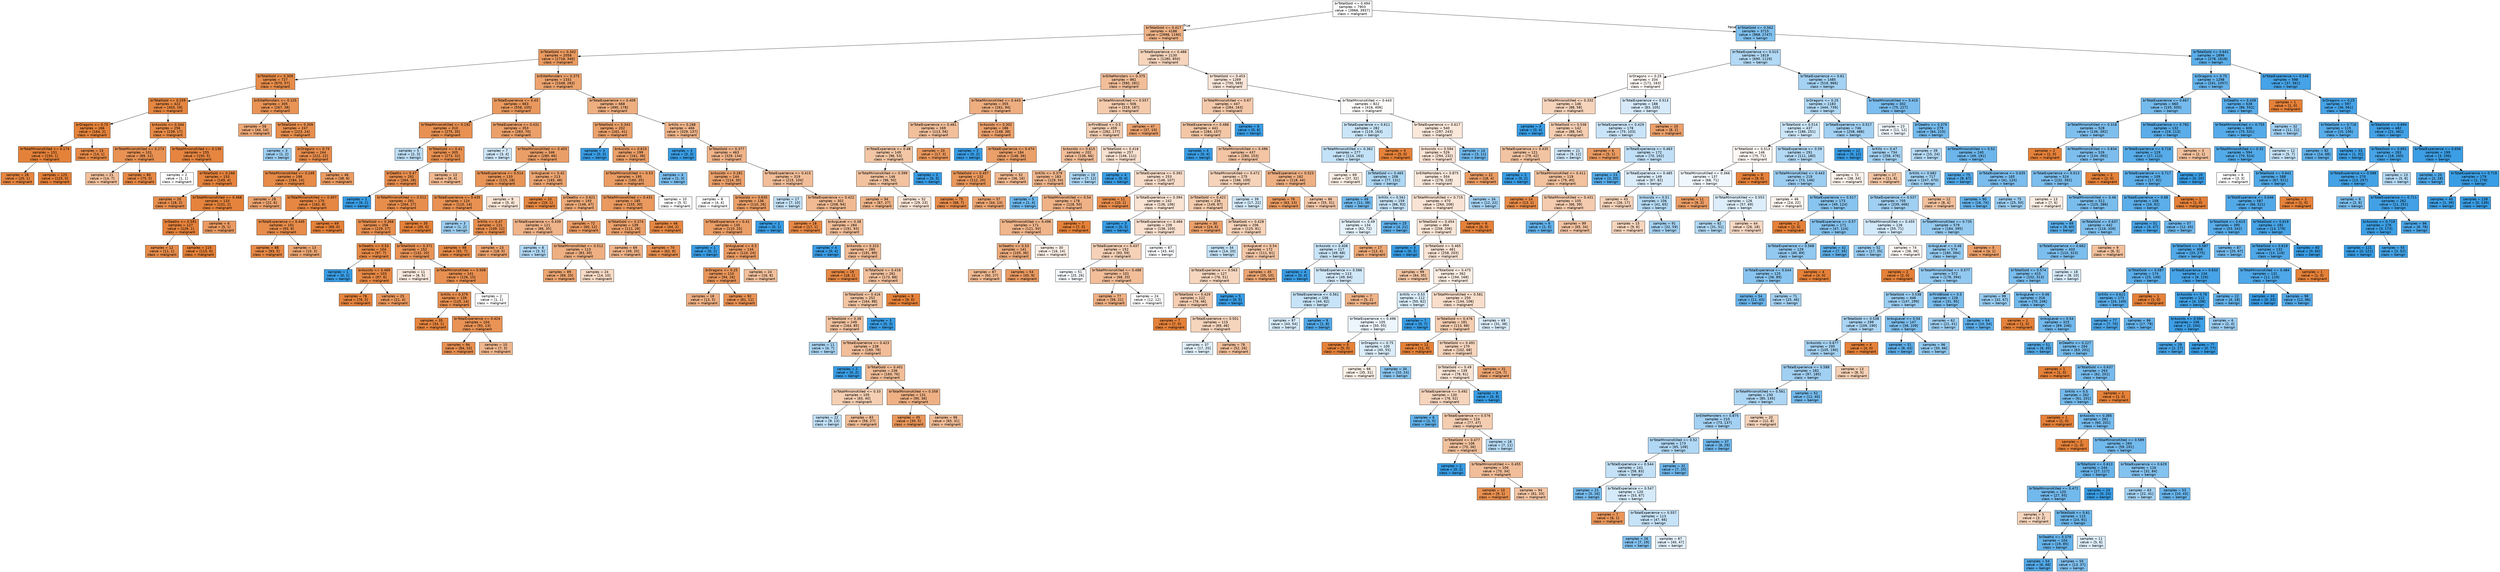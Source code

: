 digraph Tree {
node [shape=box, style="filled", color="black", fontname="helvetica"] ;
edge [fontname="helvetica"] ;
0 [label="brTotalGold <= 0.494\nsamples = 7903\nvalue = [3966, 3937]\nclass = malignant", fillcolor="#fffefe"] ;
1 [label="brTotalGold <= 0.417\nsamples = 4188\nvalue = [2998, 1190]\nclass = malignant", fillcolor="#efb388"] ;
0 -> 1 [labeldistance=2.5, labelangle=45, headlabel="True"] ;
2 [label="brTotalGold <= 0.342\nsamples = 2058\nvalue = [1718, 340]\nclass = malignant", fillcolor="#ea9a60"] ;
1 -> 2 ;
3 [label="brTotalGold <= 0.309\nsamples = 727\nvalue = [670, 57]\nclass = malignant", fillcolor="#e78c4a"] ;
2 -> 3 ;
4 [label="brTotalGold <= 0.259\nsamples = 422\nvalue = [403, 19]\nclass = malignant", fillcolor="#e68742"] ;
3 -> 4 ;
5 [label="brDragons <= 0.75\nsamples = 166\nvalue = [164, 2]\nclass = malignant", fillcolor="#e5833b"] ;
4 -> 5 ;
6 [label="brTotalMinionsKilled <= 0.174\nsamples = 151\nvalue = [150, 1]\nclass = malignant", fillcolor="#e5823a"] ;
5 -> 6 ;
7 [label="samples = 26\nvalue = [25, 1]\nclass = malignant", fillcolor="#e68641"] ;
6 -> 7 ;
8 [label="samples = 125\nvalue = [125, 0]\nclass = malignant", fillcolor="#e58139"] ;
6 -> 8 ;
9 [label="samples = 15\nvalue = [14, 1]\nclass = malignant", fillcolor="#e78a47"] ;
5 -> 9 ;
10 [label="brAssists <= 0.344\nsamples = 256\nvalue = [239, 17]\nclass = malignant", fillcolor="#e78a47"] ;
4 -> 10 ;
11 [label="brTotalMinionsKilled <= 0.273\nsamples = 101\nvalue = [89, 12]\nclass = malignant", fillcolor="#e99254"] ;
10 -> 11 ;
12 [label="samples = 21\nvalue = [14, 7]\nclass = malignant", fillcolor="#f2c09c"] ;
11 -> 12 ;
13 [label="samples = 80\nvalue = [75, 5]\nclass = malignant", fillcolor="#e78946"] ;
11 -> 13 ;
14 [label="brTotalMinionsKilled <= 0.136\nsamples = 155\nvalue = [150, 5]\nclass = malignant", fillcolor="#e68540"] ;
10 -> 14 ;
15 [label="samples = 2\nvalue = [1, 1]\nclass = malignant", fillcolor="#ffffff"] ;
14 -> 15 ;
16 [label="brTotalGold <= 0.266\nsamples = 153\nvalue = [149, 4]\nclass = malignant", fillcolor="#e6843e"] ;
14 -> 16 ;
17 [label="samples = 20\nvalue = [18, 2]\nclass = malignant", fillcolor="#e88f4f"] ;
16 -> 17 ;
18 [label="brTotalMinionsKilled <= 0.468\nsamples = 133\nvalue = [131, 2]\nclass = malignant", fillcolor="#e5833c"] ;
16 -> 18 ;
19 [label="brDeaths <= 0.591\nsamples = 127\nvalue = [126, 1]\nclass = malignant", fillcolor="#e5823b"] ;
18 -> 19 ;
20 [label="samples = 12\nvalue = [11, 1]\nclass = malignant", fillcolor="#e78c4b"] ;
19 -> 20 ;
21 [label="samples = 115\nvalue = [115, 0]\nclass = malignant", fillcolor="#e58139"] ;
19 -> 21 ;
22 [label="samples = 6\nvalue = [5, 1]\nclass = malignant", fillcolor="#ea9a61"] ;
18 -> 22 ;
23 [label="brEliteMonsters <= 0.125\nsamples = 305\nvalue = [267, 38]\nclass = malignant", fillcolor="#e99355"] ;
3 -> 23 ;
24 [label="samples = 58\nvalue = [44, 14]\nclass = malignant", fillcolor="#eda978"] ;
23 -> 24 ;
25 [label="brTotalGold <= 0.309\nsamples = 247\nvalue = [223, 24]\nclass = malignant", fillcolor="#e88f4e"] ;
23 -> 25 ;
26 [label="samples = 3\nvalue = [1, 2]\nclass = benign", fillcolor="#9ccef2"] ;
25 -> 26 ;
27 [label="brDragons <= 0.75\nsamples = 244\nvalue = [222, 22]\nclass = malignant", fillcolor="#e88d4d"] ;
25 -> 27 ;
28 [label="brTotalMinionsKilled <= 0.249\nsamples = 198\nvalue = [184, 14]\nclass = malignant", fillcolor="#e78b48"] ;
27 -> 28 ;
29 [label="samples = 28\nvalue = [22, 6]\nclass = malignant", fillcolor="#eca36f"] ;
28 -> 29 ;
30 [label="brTotalMinionsKilled <= 0.407\nsamples = 170\nvalue = [162, 8]\nclass = malignant", fillcolor="#e68743"] ;
28 -> 30 ;
31 [label="brTotalExperience <= 0.445\nsamples = 101\nvalue = [93, 8]\nclass = malignant", fillcolor="#e78c4a"] ;
30 -> 31 ;
32 [label="samples = 88\nvalue = [83, 5]\nclass = malignant", fillcolor="#e78945"] ;
31 -> 32 ;
33 [label="samples = 13\nvalue = [10, 3]\nclass = malignant", fillcolor="#eda774"] ;
31 -> 33 ;
34 [label="samples = 69\nvalue = [69, 0]\nclass = malignant", fillcolor="#e58139"] ;
30 -> 34 ;
35 [label="samples = 46\nvalue = [38, 8]\nclass = malignant", fillcolor="#ea9c63"] ;
27 -> 35 ;
36 [label="brEliteMonsters <= 0.375\nsamples = 1331\nvalue = [1048, 283]\nclass = malignant", fillcolor="#eca36e"] ;
2 -> 36 ;
37 [label="brTotalExperience <= 0.43\nsamples = 663\nvalue = [558, 105]\nclass = malignant", fillcolor="#ea995e"] ;
36 -> 37 ;
38 [label="brTotalMinionsKilled <= 0.192\nsamples = 310\nvalue = [275, 35]\nclass = malignant", fillcolor="#e89152"] ;
37 -> 38 ;
39 [label="samples = 5\nvalue = [2, 3]\nclass = benign", fillcolor="#bddef6"] ;
38 -> 39 ;
40 [label="brTotalGold <= 0.41\nsamples = 305\nvalue = [273, 32]\nclass = malignant", fillcolor="#e89050"] ;
38 -> 40 ;
41 [label="brDeaths <= 0.47\nsamples = 292\nvalue = [264, 28]\nclass = malignant", fillcolor="#e88e4e"] ;
40 -> 41 ;
42 [label="samples = 1\nvalue = [0, 1]\nclass = benign", fillcolor="#399de5"] ;
41 -> 42 ;
43 [label="brTotalMinionsKilled <= 0.512\nsamples = 291\nvalue = [264, 27]\nclass = malignant", fillcolor="#e88e4d"] ;
41 -> 43 ;
44 [label="brTotalGold <= 0.368\nsamples = 256\nvalue = [229, 27]\nclass = malignant", fillcolor="#e89050"] ;
43 -> 44 ;
45 [label="brDeaths <= 0.53\nsamples = 104\nvalue = [97, 7]\nclass = malignant", fillcolor="#e78a47"] ;
44 -> 45 ;
46 [label="samples = 1\nvalue = [0, 1]\nclass = benign", fillcolor="#399de5"] ;
45 -> 46 ;
47 [label="brAssists <= 0.469\nsamples = 103\nvalue = [97, 6]\nclass = malignant", fillcolor="#e78945"] ;
45 -> 47 ;
48 [label="samples = 78\nvalue = [76, 2]\nclass = malignant", fillcolor="#e6843e"] ;
47 -> 48 ;
49 [label="samples = 25\nvalue = [21, 4]\nclass = malignant", fillcolor="#ea995f"] ;
47 -> 49 ;
50 [label="brTotalGold <= 0.371\nsamples = 152\nvalue = [132, 20]\nclass = malignant", fillcolor="#e99457"] ;
44 -> 50 ;
51 [label="samples = 11\nvalue = [6, 5]\nclass = malignant", fillcolor="#fbeade"] ;
50 -> 51 ;
52 [label="brTotalMinionsKilled <= 0.508\nsamples = 141\nvalue = [126, 15]\nclass = malignant", fillcolor="#e89051"] ;
50 -> 52 ;
53 [label="brKills <= 0.379\nsamples = 139\nvalue = [125, 14]\nclass = malignant", fillcolor="#e88f4f"] ;
52 -> 53 ;
54 [label="samples = 35\nvalue = [34, 1]\nclass = malignant", fillcolor="#e6853f"] ;
53 -> 54 ;
55 [label="brTotalExperience <= 0.424\nsamples = 104\nvalue = [91, 13]\nclass = malignant", fillcolor="#e99355"] ;
53 -> 55 ;
56 [label="samples = 94\nvalue = [84, 10]\nclass = malignant", fillcolor="#e89051"] ;
55 -> 56 ;
57 [label="samples = 10\nvalue = [7, 3]\nclass = malignant", fillcolor="#f0b78e"] ;
55 -> 57 ;
58 [label="samples = 2\nvalue = [1, 1]\nclass = malignant", fillcolor="#ffffff"] ;
52 -> 58 ;
59 [label="samples = 35\nvalue = [35, 0]\nclass = malignant", fillcolor="#e58139"] ;
43 -> 59 ;
60 [label="samples = 13\nvalue = [9, 4]\nclass = malignant", fillcolor="#f1b991"] ;
40 -> 60 ;
61 [label="brTotalExperience <= 0.431\nsamples = 353\nvalue = [283, 70]\nclass = malignant", fillcolor="#eba06a"] ;
37 -> 61 ;
62 [label="samples = 7\nvalue = [3, 4]\nclass = benign", fillcolor="#cee6f8"] ;
61 -> 62 ;
63 [label="brTotalMinionsKilled <= 0.403\nsamples = 346\nvalue = [280, 66]\nclass = malignant", fillcolor="#eb9f68"] ;
61 -> 63 ;
64 [label="brTotalExperience <= 0.514\nsamples = 133\nvalue = [115, 18]\nclass = malignant", fillcolor="#e99558"] ;
63 -> 64 ;
65 [label="brTotalExperience <= 0.435\nsamples = 124\nvalue = [110, 14]\nclass = malignant", fillcolor="#e89152"] ;
64 -> 65 ;
66 [label="samples = 3\nvalue = [1, 2]\nclass = benign", fillcolor="#9ccef2"] ;
65 -> 66 ;
67 [label="brKills <= 0.47\nsamples = 121\nvalue = [109, 12]\nclass = malignant", fillcolor="#e88f4f"] ;
65 -> 67 ;
68 [label="samples = 98\nvalue = [91, 7]\nclass = malignant", fillcolor="#e78b48"] ;
67 -> 68 ;
69 [label="samples = 23\nvalue = [18, 5]\nclass = malignant", fillcolor="#eca470"] ;
67 -> 69 ;
70 [label="samples = 9\nvalue = [5, 4]\nclass = malignant", fillcolor="#fae6d7"] ;
64 -> 70 ;
71 [label="brAvgLevel <= 0.42\nsamples = 213\nvalue = [165, 48]\nclass = malignant", fillcolor="#eda673"] ;
63 -> 71 ;
72 [label="samples = 20\nvalue = [19, 1]\nclass = malignant", fillcolor="#e68843"] ;
71 -> 72 ;
73 [label="brDeaths <= 0.621\nsamples = 193\nvalue = [146, 47]\nclass = malignant", fillcolor="#edaa79"] ;
71 -> 73 ;
74 [label="brTotalExperience <= 0.439\nsamples = 121\nvalue = [86, 35]\nclass = malignant", fillcolor="#f0b48a"] ;
73 -> 74 ;
75 [label="samples = 8\nvalue = [3, 5]\nclass = benign", fillcolor="#b0d8f5"] ;
74 -> 75 ;
76 [label="brTotalMinionsKilled <= 0.512\nsamples = 113\nvalue = [83, 30]\nclass = malignant", fillcolor="#eeaf81"] ;
74 -> 76 ;
77 [label="samples = 89\nvalue = [69, 20]\nclass = malignant", fillcolor="#eda672"] ;
76 -> 77 ;
78 [label="samples = 24\nvalue = [14, 10]\nclass = malignant", fillcolor="#f8dbc6"] ;
76 -> 78 ;
79 [label="samples = 72\nvalue = [60, 12]\nclass = malignant", fillcolor="#ea9a61"] ;
73 -> 79 ;
80 [label="brTotalExperience <= 0.409\nsamples = 668\nvalue = [490, 178]\nclass = malignant", fillcolor="#eeaf81"] ;
36 -> 80 ;
81 [label="brTotalGold <= 0.343\nsamples = 202\nvalue = [161, 41]\nclass = malignant", fillcolor="#eca16b"] ;
80 -> 81 ;
82 [label="samples = 3\nvalue = [0, 3]\nclass = benign", fillcolor="#399de5"] ;
81 -> 82 ;
83 [label="brAssists <= 0.615\nsamples = 199\nvalue = [161, 38]\nclass = malignant", fillcolor="#eb9f68"] ;
81 -> 83 ;
84 [label="brTotalMinionsKilled <= 0.53\nsamples = 195\nvalue = [160, 35]\nclass = malignant", fillcolor="#eb9d64"] ;
83 -> 84 ;
85 [label="brTotalMinionsKilled <= 0.431\nsamples = 185\nvalue = [155, 30]\nclass = malignant", fillcolor="#ea995f"] ;
84 -> 85 ;
86 [label="brTotalGold <= 0.374\nsamples = 139\nvalue = [111, 28]\nclass = malignant", fillcolor="#eca16b"] ;
85 -> 86 ;
87 [label="samples = 69\nvalue = [49, 20]\nclass = malignant", fillcolor="#f0b48a"] ;
86 -> 87 ;
88 [label="samples = 70\nvalue = [62, 8]\nclass = malignant", fillcolor="#e89153"] ;
86 -> 88 ;
89 [label="samples = 46\nvalue = [44, 2]\nclass = malignant", fillcolor="#e68742"] ;
85 -> 89 ;
90 [label="samples = 10\nvalue = [5, 5]\nclass = malignant", fillcolor="#ffffff"] ;
84 -> 90 ;
91 [label="samples = 4\nvalue = [1, 3]\nclass = benign", fillcolor="#7bbeee"] ;
83 -> 91 ;
92 [label="brKills <= 0.288\nsamples = 466\nvalue = [329, 137]\nclass = malignant", fillcolor="#f0b58b"] ;
80 -> 92 ;
93 [label="samples = 3\nvalue = [0, 3]\nclass = benign", fillcolor="#399de5"] ;
92 -> 93 ;
94 [label="brTotalGold <= 0.377\nsamples = 463\nvalue = [329, 134]\nclass = malignant", fillcolor="#f0b48a"] ;
92 -> 94 ;
95 [label="brAssists <= 0.281\nsamples = 144\nvalue = [114, 30]\nclass = malignant", fillcolor="#eca26d"] ;
94 -> 95 ;
96 [label="samples = 8\nvalue = [4, 4]\nclass = malignant", fillcolor="#ffffff"] ;
95 -> 96 ;
97 [label="brAssists <= 0.635\nsamples = 136\nvalue = [110, 26]\nclass = malignant", fillcolor="#eb9f68"] ;
95 -> 97 ;
98 [label="brTotalExperience <= 0.41\nsamples = 135\nvalue = [110, 25]\nclass = malignant", fillcolor="#eb9e66"] ;
97 -> 98 ;
99 [label="samples = 1\nvalue = [0, 1]\nclass = benign", fillcolor="#399de5"] ;
98 -> 99 ;
100 [label="brAvgLevel <= 0.5\nsamples = 134\nvalue = [110, 24]\nclass = malignant", fillcolor="#eb9c64"] ;
98 -> 100 ;
101 [label="brDragons <= 0.25\nsamples = 110\nvalue = [94, 16]\nclass = malignant", fillcolor="#e9965b"] ;
100 -> 101 ;
102 [label="samples = 18\nvalue = [13, 5]\nclass = malignant", fillcolor="#efb185"] ;
101 -> 102 ;
103 [label="samples = 92\nvalue = [81, 11]\nclass = malignant", fillcolor="#e99254"] ;
101 -> 103 ;
104 [label="samples = 24\nvalue = [16, 8]\nclass = malignant", fillcolor="#f2c09c"] ;
100 -> 104 ;
105 [label="samples = 1\nvalue = [0, 1]\nclass = benign", fillcolor="#399de5"] ;
97 -> 105 ;
106 [label="brTotalExperience <= 0.415\nsamples = 319\nvalue = [215, 104]\nclass = malignant", fillcolor="#f2be99"] ;
94 -> 106 ;
107 [label="samples = 17\nvalue = [7, 10]\nclass = benign", fillcolor="#c4e2f7"] ;
106 -> 107 ;
108 [label="brTotalExperience <= 0.422\nsamples = 302\nvalue = [208, 94]\nclass = malignant", fillcolor="#f1ba92"] ;
106 -> 108 ;
109 [label="samples = 18\nvalue = [17, 1]\nclass = malignant", fillcolor="#e78845"] ;
108 -> 109 ;
110 [label="brAvgLevel <= 0.38\nsamples = 284\nvalue = [191, 93]\nclass = malignant", fillcolor="#f2be99"] ;
108 -> 110 ;
111 [label="samples = 4\nvalue = [0, 4]\nclass = benign", fillcolor="#399de5"] ;
110 -> 111 ;
112 [label="brAssists <= 0.323\nsamples = 280\nvalue = [191, 89]\nclass = malignant", fillcolor="#f1bc95"] ;
110 -> 112 ;
113 [label="samples = 19\nvalue = [18, 1]\nclass = malignant", fillcolor="#e68844"] ;
112 -> 113 ;
114 [label="brTotalGold <= 0.416\nsamples = 261\nvalue = [173, 88]\nclass = malignant", fillcolor="#f2c19e"] ;
112 -> 114 ;
115 [label="brTotalGold <= 0.416\nsamples = 252\nvalue = [164, 88]\nclass = malignant", fillcolor="#f3c5a3"] ;
114 -> 115 ;
116 [label="brTotalGold <= 0.38\nsamples = 249\nvalue = [164, 85]\nclass = malignant", fillcolor="#f2c2a0"] ;
115 -> 116 ;
117 [label="samples = 11\nvalue = [4, 7]\nclass = benign", fillcolor="#aad5f4"] ;
116 -> 117 ;
118 [label="brTotalExperience <= 0.423\nsamples = 238\nvalue = [160, 78]\nclass = malignant", fillcolor="#f2be9a"] ;
116 -> 118 ;
119 [label="samples = 2\nvalue = [0, 2]\nclass = benign", fillcolor="#399de5"] ;
118 -> 119 ;
120 [label="brTotalGold <= 0.401\nsamples = 236\nvalue = [160, 76]\nclass = malignant", fillcolor="#f1bd97"] ;
118 -> 120 ;
121 [label="brTotalMinionsKilled <= 0.33\nsamples = 105\nvalue = [65, 40]\nclass = malignant", fillcolor="#f5cfb3"] ;
120 -> 121 ;
122 [label="samples = 22\nvalue = [9, 13]\nclass = benign", fillcolor="#c2e1f7"] ;
121 -> 122 ;
123 [label="samples = 83\nvalue = [56, 27]\nclass = malignant", fillcolor="#f2be98"] ;
121 -> 123 ;
124 [label="brTotalMinionsKilled <= 0.358\nsamples = 131\nvalue = [95, 36]\nclass = malignant", fillcolor="#efb184"] ;
120 -> 124 ;
125 [label="samples = 35\nvalue = [30, 5]\nclass = malignant", fillcolor="#e9965a"] ;
124 -> 125 ;
126 [label="samples = 96\nvalue = [65, 31]\nclass = malignant", fillcolor="#f1bd97"] ;
124 -> 126 ;
127 [label="samples = 3\nvalue = [0, 3]\nclass = benign", fillcolor="#399de5"] ;
115 -> 127 ;
128 [label="samples = 9\nvalue = [9, 0]\nclass = malignant", fillcolor="#e58139"] ;
114 -> 128 ;
129 [label="brTotalExperience <= 0.488\nsamples = 2130\nvalue = [1280, 850]\nclass = malignant", fillcolor="#f6d5bc"] ;
1 -> 129 ;
130 [label="brEliteMonsters <= 0.375\nsamples = 861\nvalue = [580, 281]\nclass = malignant", fillcolor="#f2be99"] ;
129 -> 130 ;
131 [label="brTotalMinionsKilled <= 0.443\nsamples = 355\nvalue = [261, 94]\nclass = malignant", fillcolor="#eeae80"] ;
130 -> 131 ;
132 [label="brTotalExperience <= 0.481\nsamples = 169\nvalue = [113, 56]\nclass = malignant", fillcolor="#f2bf9b"] ;
131 -> 132 ;
133 [label="brTotalExperience <= 0.48\nsamples = 149\nvalue = [96, 53]\nclass = malignant", fillcolor="#f3c7a6"] ;
132 -> 133 ;
134 [label="brTotalMinionsKilled <= 0.399\nsamples = 146\nvalue = [96, 50]\nclass = malignant", fillcolor="#f3c3a0"] ;
133 -> 134 ;
135 [label="samples = 94\nvalue = [67, 27]\nclass = malignant", fillcolor="#efb489"] ;
134 -> 135 ;
136 [label="samples = 52\nvalue = [29, 23]\nclass = malignant", fillcolor="#fae5d6"] ;
134 -> 136 ;
137 [label="samples = 3\nvalue = [0, 3]\nclass = benign", fillcolor="#399de5"] ;
133 -> 137 ;
138 [label="samples = 20\nvalue = [17, 3]\nclass = malignant", fillcolor="#ea975c"] ;
132 -> 138 ;
139 [label="brAssists <= 0.302\nsamples = 186\nvalue = [148, 38]\nclass = malignant", fillcolor="#eca16c"] ;
131 -> 139 ;
140 [label="samples = 2\nvalue = [0, 2]\nclass = benign", fillcolor="#399de5"] ;
139 -> 140 ;
141 [label="brTotalExperience <= 0.474\nsamples = 184\nvalue = [148, 36]\nclass = malignant", fillcolor="#eba069"] ;
139 -> 141 ;
142 [label="brTotalGold <= 0.457\nsamples = 132\nvalue = [112, 20]\nclass = malignant", fillcolor="#ea985c"] ;
141 -> 142 ;
143 [label="samples = 75\nvalue = [68, 7]\nclass = malignant", fillcolor="#e88e4d"] ;
142 -> 143 ;
144 [label="samples = 57\nvalue = [44, 13]\nclass = malignant", fillcolor="#eda674"] ;
142 -> 144 ;
145 [label="samples = 52\nvalue = [36, 16]\nclass = malignant", fillcolor="#f1b991"] ;
141 -> 145 ;
146 [label="brTotalMinionsKilled <= 0.557\nsamples = 506\nvalue = [319, 187]\nclass = malignant", fillcolor="#f4cbad"] ;
130 -> 146 ;
147 [label="brFirstBlood <= 0.5\nsamples = 459\nvalue = [282, 177]\nclass = malignant", fillcolor="#f5d0b5"] ;
146 -> 147 ;
148 [label="brAssists <= 0.615\nsamples = 202\nvalue = [136, 66]\nclass = malignant", fillcolor="#f2be99"] ;
147 -> 148 ;
149 [label="brKills <= 0.379\nsamples = 183\nvalue = [129, 54]\nclass = malignant", fillcolor="#f0b68c"] ;
148 -> 149 ;
150 [label="samples = 5\nvalue = [1, 4]\nclass = benign", fillcolor="#6ab6ec"] ;
149 -> 150 ;
151 [label="brTotalMinionsKilled <= 0.54\nsamples = 178\nvalue = [128, 50]\nclass = malignant", fillcolor="#efb286"] ;
149 -> 151 ;
152 [label="brTotalMinionsKilled <= 0.496\nsamples = 171\nvalue = [121, 50]\nclass = malignant", fillcolor="#f0b58b"] ;
151 -> 152 ;
153 [label="brDeaths <= 0.53\nsamples = 141\nvalue = [105, 36]\nclass = malignant", fillcolor="#eeac7d"] ;
152 -> 153 ;
154 [label="samples = 87\nvalue = [60, 27]\nclass = malignant", fillcolor="#f1ba92"] ;
153 -> 154 ;
155 [label="samples = 54\nvalue = [45, 9]\nclass = malignant", fillcolor="#ea9a61"] ;
153 -> 155 ;
156 [label="samples = 30\nvalue = [16, 14]\nclass = malignant", fillcolor="#fcefe6"] ;
152 -> 156 ;
157 [label="samples = 7\nvalue = [7, 0]\nclass = malignant", fillcolor="#e58139"] ;
151 -> 157 ;
158 [label="samples = 19\nvalue = [7, 12]\nclass = benign", fillcolor="#acd6f4"] ;
148 -> 158 ;
159 [label="brTotalGold <= 0.418\nsamples = 257\nvalue = [146, 111]\nclass = malignant", fillcolor="#f9e1d0"] ;
147 -> 159 ;
160 [label="samples = 4\nvalue = [0, 4]\nclass = benign", fillcolor="#399de5"] ;
159 -> 160 ;
161 [label="brTotalExperience <= 0.392\nsamples = 253\nvalue = [146, 107]\nclass = malignant", fillcolor="#f8ddca"] ;
159 -> 161 ;
162 [label="samples = 11\nvalue = [10, 1]\nclass = malignant", fillcolor="#e88e4d"] ;
161 -> 162 ;
163 [label="brTotalExperience <= 0.394\nsamples = 242\nvalue = [136, 106]\nclass = malignant", fillcolor="#f9e3d3"] ;
161 -> 163 ;
164 [label="samples = 3\nvalue = [0, 3]\nclass = benign", fillcolor="#399de5"] ;
163 -> 164 ;
165 [label="brTotalExperience <= 0.466\nsamples = 239\nvalue = [136, 103]\nclass = malignant", fillcolor="#f9e0cf"] ;
163 -> 165 ;
166 [label="brTotalExperience <= 0.437\nsamples = 152\nvalue = [93, 59]\nclass = malignant", fillcolor="#f5d1b7"] ;
165 -> 166 ;
167 [label="samples = 51\nvalue = [25, 26]\nclass = benign", fillcolor="#f7fbfe"] ;
166 -> 167 ;
168 [label="brTotalMinionsKilled <= 0.488\nsamples = 101\nvalue = [68, 33]\nclass = malignant", fillcolor="#f2be99"] ;
166 -> 168 ;
169 [label="samples = 77\nvalue = [56, 21]\nclass = malignant", fillcolor="#efb083"] ;
168 -> 169 ;
170 [label="samples = 24\nvalue = [12, 12]\nclass = malignant", fillcolor="#ffffff"] ;
168 -> 170 ;
171 [label="samples = 87\nvalue = [43, 44]\nclass = benign", fillcolor="#fafdfe"] ;
165 -> 171 ;
172 [label="samples = 47\nvalue = [37, 10]\nclass = malignant", fillcolor="#eca36f"] ;
146 -> 172 ;
173 [label="brTotalGold <= 0.453\nsamples = 1269\nvalue = [700, 569]\nclass = malignant", fillcolor="#fae7da"] ;
129 -> 173 ;
174 [label="brTotalMinionsKilled <= 0.67\nsamples = 447\nvalue = [284, 163]\nclass = malignant", fillcolor="#f4c9ab"] ;
173 -> 174 ;
175 [label="brTotalExperience <= 0.488\nsamples = 441\nvalue = [284, 157]\nclass = malignant", fillcolor="#f3c7a6"] ;
174 -> 175 ;
176 [label="samples = 4\nvalue = [0, 4]\nclass = benign", fillcolor="#399de5"] ;
175 -> 176 ;
177 [label="brTotalMinionsKilled <= 0.496\nsamples = 437\nvalue = [284, 153]\nclass = malignant", fillcolor="#f3c5a4"] ;
175 -> 177 ;
178 [label="brTotalMinionsKilled <= 0.472\nsamples = 275\nvalue = [166, 109]\nclass = malignant", fillcolor="#f6d4bb"] ;
177 -> 178 ;
179 [label="brTotalGold <= 0.422\nsamples = 236\nvalue = [149, 87]\nclass = malignant", fillcolor="#f4cbad"] ;
178 -> 179 ;
180 [label="samples = 30\nvalue = [24, 6]\nclass = malignant", fillcolor="#eca06a"] ;
179 -> 180 ;
181 [label="brTotalGold <= 0.428\nsamples = 206\nvalue = [125, 81]\nclass = malignant", fillcolor="#f6d3b9"] ;
179 -> 181 ;
182 [label="samples = 34\nvalue = [14, 20]\nclass = benign", fillcolor="#c4e2f7"] ;
181 -> 182 ;
183 [label="brAvgLevel <= 0.54\nsamples = 172\nvalue = [111, 61]\nclass = malignant", fillcolor="#f3c6a6"] ;
181 -> 183 ;
184 [label="brTotalExperience <= 0.563\nsamples = 127\nvalue = [76, 51]\nclass = malignant", fillcolor="#f6d6be"] ;
183 -> 184 ;
185 [label="brTotalGold <= 0.429\nsamples = 122\nvalue = [76, 46]\nclass = malignant", fillcolor="#f5cdb1"] ;
184 -> 185 ;
186 [label="samples = 7\nvalue = [7, 0]\nclass = malignant", fillcolor="#e58139"] ;
185 -> 186 ;
187 [label="brTotalExperience <= 0.501\nsamples = 115\nvalue = [69, 46]\nclass = malignant", fillcolor="#f6d5bd"] ;
185 -> 187 ;
188 [label="samples = 37\nvalue = [17, 20]\nclass = benign", fillcolor="#e1f0fb"] ;
187 -> 188 ;
189 [label="samples = 78\nvalue = [52, 26]\nclass = malignant", fillcolor="#f2c09c"] ;
187 -> 189 ;
190 [label="samples = 5\nvalue = [0, 5]\nclass = benign", fillcolor="#399de5"] ;
184 -> 190 ;
191 [label="samples = 45\nvalue = [35, 10]\nclass = malignant", fillcolor="#eca572"] ;
183 -> 191 ;
192 [label="samples = 39\nvalue = [17, 22]\nclass = benign", fillcolor="#d2e9f9"] ;
178 -> 192 ;
193 [label="brTotalExperience <= 0.523\nsamples = 162\nvalue = [118, 44]\nclass = malignant", fillcolor="#efb083"] ;
177 -> 193 ;
194 [label="samples = 76\nvalue = [63, 13]\nclass = malignant", fillcolor="#ea9b62"] ;
193 -> 194 ;
195 [label="samples = 86\nvalue = [55, 31]\nclass = malignant", fillcolor="#f4c8a9"] ;
193 -> 195 ;
196 [label="samples = 6\nvalue = [0, 6]\nclass = benign", fillcolor="#399de5"] ;
174 -> 196 ;
197 [label="brTotalMinionsKilled <= 0.443\nsamples = 822\nvalue = [416, 406]\nclass = malignant", fillcolor="#fefcfa"] ;
173 -> 197 ;
198 [label="brTotalExperience <= 0.611\nsamples = 282\nvalue = [119, 163]\nclass = benign", fillcolor="#cae5f8"] ;
197 -> 198 ;
199 [label="brTotalMinionsKilled <= 0.362\nsamples = 277\nvalue = [114, 163]\nclass = benign", fillcolor="#c3e2f7"] ;
198 -> 199 ;
200 [label="samples = 69\nvalue = [37, 32]\nclass = malignant", fillcolor="#fbeee4"] ;
199 -> 200 ;
201 [label="brTotalGold <= 0.465\nsamples = 208\nvalue = [77, 131]\nclass = benign", fillcolor="#add7f4"] ;
199 -> 201 ;
202 [label="samples = 49\nvalue = [11, 38]\nclass = benign", fillcolor="#72b9ed"] ;
201 -> 202 ;
203 [label="brKills <= 0.561\nsamples = 159\nvalue = [66, 93]\nclass = benign", fillcolor="#c6e3f7"] ;
201 -> 203 ;
204 [label="brTotalGold <= 0.49\nsamples = 134\nvalue = [62, 72]\nclass = benign", fillcolor="#e4f1fb"] ;
203 -> 204 ;
205 [label="brAssists <= 0.406\nsamples = 117\nvalue = [49, 68]\nclass = benign", fillcolor="#c8e4f8"] ;
204 -> 205 ;
206 [label="samples = 4\nvalue = [0, 4]\nclass = benign", fillcolor="#399de5"] ;
205 -> 206 ;
207 [label="brTotalExperience <= 0.586\nsamples = 113\nvalue = [49, 64]\nclass = benign", fillcolor="#d1e8f9"] ;
205 -> 207 ;
208 [label="brTotalExperience <= 0.561\nsamples = 106\nvalue = [44, 62]\nclass = benign", fillcolor="#c6e3f7"] ;
207 -> 208 ;
209 [label="samples = 97\nvalue = [43, 54]\nclass = benign", fillcolor="#d7ebfa"] ;
208 -> 209 ;
210 [label="samples = 9\nvalue = [1, 8]\nclass = benign", fillcolor="#52a9e8"] ;
208 -> 210 ;
211 [label="samples = 7\nvalue = [5, 2]\nclass = malignant", fillcolor="#efb388"] ;
207 -> 211 ;
212 [label="samples = 17\nvalue = [13, 4]\nclass = malignant", fillcolor="#eda876"] ;
204 -> 212 ;
213 [label="samples = 25\nvalue = [4, 21]\nclass = benign", fillcolor="#5fb0ea"] ;
203 -> 213 ;
214 [label="samples = 5\nvalue = [5, 0]\nclass = malignant", fillcolor="#e58139"] ;
198 -> 214 ;
215 [label="brTotalExperience <= 0.617\nsamples = 540\nvalue = [297, 243]\nclass = malignant", fillcolor="#fae8db"] ;
197 -> 215 ;
216 [label="brAssists <= 0.594\nsamples = 526\nvalue = [294, 232]\nclass = malignant", fillcolor="#fae4d5"] ;
215 -> 216 ;
217 [label="brEliteMonsters <= 0.875\nsamples = 504\nvalue = [276, 228]\nclass = malignant", fillcolor="#fae9dd"] ;
216 -> 217 ;
218 [label="brTotalMinionsKilled <= 0.715\nsamples = 470\nvalue = [264, 206]\nclass = malignant", fillcolor="#f9e3d4"] ;
217 -> 218 ;
219 [label="brTotalGold <= 0.454\nsamples = 464\nvalue = [258, 206]\nclass = malignant", fillcolor="#fae6d7"] ;
218 -> 219 ;
220 [label="samples = 3\nvalue = [0, 3]\nclass = benign", fillcolor="#399de5"] ;
219 -> 220 ;
221 [label="brTotalGold <= 0.465\nsamples = 461\nvalue = [258, 203]\nclass = malignant", fillcolor="#f9e4d5"] ;
219 -> 221 ;
222 [label="samples = 99\nvalue = [64, 35]\nclass = malignant", fillcolor="#f3c6a5"] ;
221 -> 222 ;
223 [label="brTotalGold <= 0.475\nsamples = 362\nvalue = [194, 168]\nclass = malignant", fillcolor="#fceee4"] ;
221 -> 223 ;
224 [label="brKills <= 0.53\nsamples = 112\nvalue = [50, 62]\nclass = benign", fillcolor="#d9ecfa"] ;
223 -> 224 ;
225 [label="brTotalExperience <= 0.496\nsamples = 105\nvalue = [50, 55]\nclass = benign", fillcolor="#edf6fd"] ;
224 -> 225 ;
226 [label="samples = 5\nvalue = [5, 0]\nclass = malignant", fillcolor="#e58139"] ;
225 -> 226 ;
227 [label="brDragons <= 0.75\nsamples = 100\nvalue = [45, 55]\nclass = benign", fillcolor="#dbedfa"] ;
225 -> 227 ;
228 [label="samples = 66\nvalue = [35, 31]\nclass = malignant", fillcolor="#fcf1e8"] ;
227 -> 228 ;
229 [label="samples = 34\nvalue = [10, 24]\nclass = benign", fillcolor="#8bc6f0"] ;
227 -> 229 ;
230 [label="samples = 7\nvalue = [0, 7]\nclass = benign", fillcolor="#399de5"] ;
224 -> 230 ;
231 [label="brTotalMinionsKilled <= 0.581\nsamples = 250\nvalue = [144, 106]\nclass = malignant", fillcolor="#f8decb"] ;
223 -> 231 ;
232 [label="brTotalGold <= 0.476\nsamples = 181\nvalue = [113, 68]\nclass = malignant", fillcolor="#f5cdb0"] ;
231 -> 232 ;
233 [label="samples = 11\nvalue = [11, 0]\nclass = malignant", fillcolor="#e58139"] ;
232 -> 233 ;
234 [label="brTotalGold <= 0.491\nsamples = 170\nvalue = [102, 68]\nclass = malignant", fillcolor="#f6d5bd"] ;
232 -> 234 ;
235 [label="brTotalGold <= 0.49\nsamples = 139\nvalue = [78, 61]\nclass = malignant", fillcolor="#f9e4d4"] ;
234 -> 235 ;
236 [label="brTotalExperience <= 0.492\nsamples = 130\nvalue = [78, 52]\nclass = malignant", fillcolor="#f6d5bd"] ;
235 -> 236 ;
237 [label="samples = 6\nvalue = [1, 5]\nclass = benign", fillcolor="#61b1ea"] ;
236 -> 237 ;
238 [label="brTotalExperience <= 0.576\nsamples = 124\nvalue = [77, 47]\nclass = malignant", fillcolor="#f5ceb2"] ;
236 -> 238 ;
239 [label="brTotalGold <= 0.477\nsamples = 106\nvalue = [70, 36]\nclass = malignant", fillcolor="#f2c29f"] ;
238 -> 239 ;
240 [label="samples = 2\nvalue = [0, 2]\nclass = benign", fillcolor="#399de5"] ;
239 -> 240 ;
241 [label="brTotalMinionsKilled <= 0.455\nsamples = 104\nvalue = [70, 34]\nclass = malignant", fillcolor="#f2be99"] ;
239 -> 241 ;
242 [label="samples = 10\nvalue = [9, 1]\nclass = malignant", fillcolor="#e88f4f"] ;
241 -> 242 ;
243 [label="samples = 94\nvalue = [61, 33]\nclass = malignant", fillcolor="#f3c5a4"] ;
241 -> 243 ;
244 [label="samples = 18\nvalue = [7, 11]\nclass = benign", fillcolor="#b7dbf6"] ;
238 -> 244 ;
245 [label="samples = 9\nvalue = [0, 9]\nclass = benign", fillcolor="#399de5"] ;
235 -> 245 ;
246 [label="samples = 31\nvalue = [24, 7]\nclass = malignant", fillcolor="#eda673"] ;
234 -> 246 ;
247 [label="samples = 69\nvalue = [31, 38]\nclass = benign", fillcolor="#dbedfa"] ;
231 -> 247 ;
248 [label="samples = 6\nvalue = [6, 0]\nclass = malignant", fillcolor="#e58139"] ;
218 -> 248 ;
249 [label="samples = 34\nvalue = [12, 22]\nclass = benign", fillcolor="#a5d2f3"] ;
217 -> 249 ;
250 [label="samples = 22\nvalue = [18, 4]\nclass = malignant", fillcolor="#eb9d65"] ;
216 -> 250 ;
251 [label="samples = 14\nvalue = [3, 11]\nclass = benign", fillcolor="#6fb8ec"] ;
215 -> 251 ;
252 [label="brTotalGold <= 0.562\nsamples = 3715\nvalue = [968, 2747]\nclass = benign", fillcolor="#7fc0ee"] ;
0 -> 252 [labeldistance=2.5, labelangle=-45, headlabel="False"] ;
253 [label="brTotalExperience <= 0.515\nsamples = 1819\nvalue = [690, 1129]\nclass = benign", fillcolor="#b2d9f5"] ;
252 -> 253 ;
254 [label="brDragons <= 0.25\nsamples = 334\nvalue = [171, 163]\nclass = malignant", fillcolor="#fef9f6"] ;
253 -> 254 ;
255 [label="brTotalMinionsKilled <= 0.332\nsamples = 146\nvalue = [88, 58]\nclass = malignant", fillcolor="#f6d4bc"] ;
254 -> 255 ;
256 [label="samples = 4\nvalue = [0, 4]\nclass = benign", fillcolor="#399de5"] ;
255 -> 256 ;
257 [label="brTotalGold <= 0.538\nsamples = 142\nvalue = [88, 54]\nclass = malignant", fillcolor="#f5ceb2"] ;
255 -> 257 ;
258 [label="brTotalExperience <= 0.435\nsamples = 121\nvalue = [79, 42]\nclass = malignant", fillcolor="#f3c4a2"] ;
257 -> 258 ;
259 [label="samples = 2\nvalue = [0, 2]\nclass = benign", fillcolor="#399de5"] ;
258 -> 259 ;
260 [label="brTotalMinionsKilled <= 0.411\nsamples = 119\nvalue = [79, 40]\nclass = malignant", fillcolor="#f2c19d"] ;
258 -> 260 ;
261 [label="samples = 14\nvalue = [13, 1]\nclass = malignant", fillcolor="#e78b48"] ;
260 -> 261 ;
262 [label="brTotalMinionsKilled <= 0.431\nsamples = 105\nvalue = [66, 39]\nclass = malignant", fillcolor="#f4cbae"] ;
260 -> 262 ;
263 [label="samples = 6\nvalue = [1, 5]\nclass = benign", fillcolor="#61b1ea"] ;
262 -> 263 ;
264 [label="samples = 99\nvalue = [65, 34]\nclass = malignant", fillcolor="#f3c3a1"] ;
262 -> 264 ;
265 [label="samples = 21\nvalue = [9, 12]\nclass = benign", fillcolor="#cee6f8"] ;
257 -> 265 ;
266 [label="brTotalExperience <= 0.513\nsamples = 188\nvalue = [83, 105]\nclass = benign", fillcolor="#d6eafa"] ;
254 -> 266 ;
267 [label="brTotalExperience <= 0.429\nsamples = 178\nvalue = [75, 103]\nclass = benign", fillcolor="#c9e4f8"] ;
266 -> 267 ;
268 [label="samples = 6\nvalue = [5, 1]\nclass = malignant", fillcolor="#ea9a61"] ;
267 -> 268 ;
269 [label="brTotalExperience <= 0.463\nsamples = 172\nvalue = [70, 102]\nclass = benign", fillcolor="#c1e0f7"] ;
267 -> 269 ;
270 [label="samples = 23\nvalue = [3, 20]\nclass = benign", fillcolor="#57ace9"] ;
269 -> 270 ;
271 [label="brTotalExperience <= 0.485\nsamples = 149\nvalue = [67, 82]\nclass = benign", fillcolor="#dbedfa"] ;
269 -> 271 ;
272 [label="samples = 43\nvalue = [26, 17]\nclass = malignant", fillcolor="#f6d3ba"] ;
271 -> 272 ;
273 [label="brAssists <= 0.51\nsamples = 106\nvalue = [41, 65]\nclass = benign", fillcolor="#b6dbf5"] ;
271 -> 273 ;
274 [label="samples = 15\nvalue = [9, 6]\nclass = malignant", fillcolor="#f6d5bd"] ;
273 -> 274 ;
275 [label="samples = 91\nvalue = [32, 59]\nclass = benign", fillcolor="#a4d2f3"] ;
273 -> 275 ;
276 [label="samples = 10\nvalue = [8, 2]\nclass = malignant", fillcolor="#eca06a"] ;
266 -> 276 ;
277 [label="brTotalExperience <= 0.61\nsamples = 1485\nvalue = [519, 966]\nclass = benign", fillcolor="#a3d2f3"] ;
253 -> 277 ;
278 [label="brDragons <= 0.25\nsamples = 1183\nvalue = [444, 739]\nclass = benign", fillcolor="#b0d8f5"] ;
277 -> 278 ;
279 [label="brTotalGold <= 0.514\nsamples = 437\nvalue = [186, 251]\nclass = benign", fillcolor="#cce6f8"] ;
278 -> 279 ;
280 [label="brTotalGold <= 0.513\nsamples = 146\nvalue = [75, 71]\nclass = malignant", fillcolor="#fef8f4"] ;
279 -> 280 ;
281 [label="brTotalMinionsKilled <= 0.366\nsamples = 137\nvalue = [66, 71]\nclass = benign", fillcolor="#f1f8fd"] ;
280 -> 281 ;
282 [label="samples = 11\nvalue = [9, 2]\nclass = malignant", fillcolor="#eb9d65"] ;
281 -> 282 ;
283 [label="brTotalMinionsKilled <= 0.553\nsamples = 126\nvalue = [57, 69]\nclass = benign", fillcolor="#ddeefa"] ;
281 -> 283 ;
284 [label="samples = 82\nvalue = [31, 51]\nclass = benign", fillcolor="#b1d9f5"] ;
283 -> 284 ;
285 [label="samples = 44\nvalue = [26, 18]\nclass = malignant", fillcolor="#f7d8c2"] ;
283 -> 285 ;
286 [label="samples = 9\nvalue = [9, 0]\nclass = malignant", fillcolor="#e58139"] ;
280 -> 286 ;
287 [label="brTotalExperience <= 0.59\nsamples = 291\nvalue = [111, 180]\nclass = benign", fillcolor="#b3d9f5"] ;
279 -> 287 ;
288 [label="brTotalMinionsKilled <= 0.443\nsamples = 219\nvalue = [73, 146]\nclass = benign", fillcolor="#9ccef2"] ;
287 -> 288 ;
289 [label="samples = 46\nvalue = [24, 22]\nclass = malignant", fillcolor="#fdf5ef"] ;
288 -> 289 ;
290 [label="brTotalExperience <= 0.517\nsamples = 173\nvalue = [49, 124]\nclass = benign", fillcolor="#87c4ef"] ;
288 -> 290 ;
291 [label="samples = 2\nvalue = [2, 0]\nclass = malignant", fillcolor="#e58139"] ;
290 -> 291 ;
292 [label="brTotalExperience <= 0.57\nsamples = 171\nvalue = [47, 124]\nclass = benign", fillcolor="#84c2ef"] ;
290 -> 292 ;
293 [label="brTotalExperience <= 0.568\nsamples = 129\nvalue = [40, 89]\nclass = benign", fillcolor="#92c9f1"] ;
292 -> 293 ;
294 [label="brTotalExperience <= 0.544\nsamples = 125\nvalue = [36, 89]\nclass = benign", fillcolor="#89c5f0"] ;
293 -> 294 ;
295 [label="samples = 54\nvalue = [11, 43]\nclass = benign", fillcolor="#6cb6ec"] ;
294 -> 295 ;
296 [label="samples = 71\nvalue = [25, 46]\nclass = benign", fillcolor="#a5d2f3"] ;
294 -> 296 ;
297 [label="samples = 4\nvalue = [4, 0]\nclass = malignant", fillcolor="#e58139"] ;
293 -> 297 ;
298 [label="samples = 42\nvalue = [7, 35]\nclass = benign", fillcolor="#61b1ea"] ;
292 -> 298 ;
299 [label="samples = 72\nvalue = [38, 34]\nclass = malignant", fillcolor="#fcf2ea"] ;
287 -> 299 ;
300 [label="brTotalExperience <= 0.517\nsamples = 746\nvalue = [258, 488]\nclass = benign", fillcolor="#a2d1f3"] ;
278 -> 300 ;
301 [label="samples = 12\nvalue = [0, 12]\nclass = benign", fillcolor="#399de5"] ;
300 -> 301 ;
302 [label="brKills <= 0.47\nsamples = 734\nvalue = [258, 476]\nclass = benign", fillcolor="#a4d2f3"] ;
300 -> 302 ;
303 [label="samples = 17\nvalue = [11, 6]\nclass = malignant", fillcolor="#f3c6a5"] ;
302 -> 303 ;
304 [label="brKills <= 0.682\nsamples = 717\nvalue = [247, 470]\nclass = benign", fillcolor="#a1d1f3"] ;
302 -> 304 ;
305 [label="brTotalExperience <= 0.537\nsamples = 705\nvalue = [239, 466]\nclass = benign", fillcolor="#9fcff2"] ;
304 -> 305 ;
306 [label="brTotalMinionsKilled <= 0.455\nsamples = 126\nvalue = [55, 71]\nclass = benign", fillcolor="#d2e9f9"] ;
305 -> 306 ;
307 [label="samples = 52\nvalue = [17, 35]\nclass = benign", fillcolor="#99cdf2"] ;
306 -> 307 ;
308 [label="samples = 74\nvalue = [38, 36]\nclass = malignant", fillcolor="#fef8f5"] ;
306 -> 308 ;
309 [label="brTotalMinionsKilled <= 0.735\nsamples = 579\nvalue = [184, 395]\nclass = benign", fillcolor="#95cbf1"] ;
305 -> 309 ;
310 [label="brAvgLevel <= 0.46\nsamples = 574\nvalue = [180, 394]\nclass = benign", fillcolor="#93caf1"] ;
309 -> 310 ;
311 [label="samples = 2\nvalue = [2, 0]\nclass = malignant", fillcolor="#e58139"] ;
310 -> 311 ;
312 [label="brTotalMinionsKilled <= 0.577\nsamples = 572\nvalue = [178, 394]\nclass = benign", fillcolor="#92c9f1"] ;
310 -> 312 ;
313 [label="brTotalGold <= 0.538\nsamples = 446\nvalue = [147, 299]\nclass = benign", fillcolor="#9acdf2"] ;
312 -> 313 ;
314 [label="brTotalGold <= 0.538\nsamples = 299\nvalue = [109, 190]\nclass = benign", fillcolor="#abd5f4"] ;
313 -> 314 ;
315 [label="brAssists <= 0.677\nsamples = 295\nvalue = [105, 190]\nclass = benign", fillcolor="#a6d3f3"] ;
314 -> 315 ;
316 [label="brTotalExperience <= 0.588\nsamples = 282\nvalue = [97, 185]\nclass = benign", fillcolor="#a1d0f3"] ;
315 -> 316 ;
317 [label="brTotalMinionsKilled <= 0.561\nsamples = 230\nvalue = [85, 145]\nclass = benign", fillcolor="#add6f4"] ;
316 -> 317 ;
318 [label="brEliteMonsters <= 0.875\nsamples = 210\nvalue = [73, 137]\nclass = benign", fillcolor="#a3d1f3"] ;
317 -> 318 ;
319 [label="brTotalMinionsKilled <= 0.52\nsamples = 173\nvalue = [65, 108]\nclass = benign", fillcolor="#b0d8f5"] ;
318 -> 319 ;
320 [label="brTotalExperience <= 0.544\nsamples = 141\nvalue = [58, 83]\nclass = benign", fillcolor="#c3e1f7"] ;
319 -> 320 ;
321 [label="samples = 21\nvalue = [5, 16]\nclass = benign", fillcolor="#77bced"] ;
320 -> 321 ;
322 [label="brTotalExperience <= 0.547\nsamples = 120\nvalue = [53, 67]\nclass = benign", fillcolor="#d6ebfa"] ;
320 -> 322 ;
323 [label="samples = 7\nvalue = [6, 1]\nclass = malignant", fillcolor="#e9965a"] ;
322 -> 323 ;
324 [label="brTotalExperience <= 0.557\nsamples = 113\nvalue = [47, 66]\nclass = benign", fillcolor="#c6e3f8"] ;
322 -> 324 ;
325 [label="samples = 26\nvalue = [7, 19]\nclass = benign", fillcolor="#82c1ef"] ;
324 -> 325 ;
326 [label="samples = 87\nvalue = [40, 47]\nclass = benign", fillcolor="#e2f0fb"] ;
324 -> 326 ;
327 [label="samples = 32\nvalue = [7, 25]\nclass = benign", fillcolor="#70b8ec"] ;
319 -> 327 ;
328 [label="samples = 37\nvalue = [8, 29]\nclass = benign", fillcolor="#70b8ec"] ;
318 -> 328 ;
329 [label="samples = 20\nvalue = [12, 8]\nclass = malignant", fillcolor="#f6d5bd"] ;
317 -> 329 ;
330 [label="samples = 52\nvalue = [12, 40]\nclass = benign", fillcolor="#74baed"] ;
316 -> 330 ;
331 [label="samples = 13\nvalue = [8, 5]\nclass = malignant", fillcolor="#f5d0b5"] ;
315 -> 331 ;
332 [label="samples = 4\nvalue = [4, 0]\nclass = malignant", fillcolor="#e58139"] ;
314 -> 332 ;
333 [label="brAvgLevel <= 0.54\nsamples = 147\nvalue = [38, 109]\nclass = benign", fillcolor="#7ebfee"] ;
313 -> 333 ;
334 [label="samples = 51\nvalue = [8, 43]\nclass = benign", fillcolor="#5eafea"] ;
333 -> 334 ;
335 [label="samples = 96\nvalue = [30, 66]\nclass = benign", fillcolor="#93caf1"] ;
333 -> 335 ;
336 [label="brFirstBlood <= 0.5\nsamples = 126\nvalue = [31, 95]\nclass = benign", fillcolor="#7abded"] ;
312 -> 336 ;
337 [label="samples = 62\nvalue = [21, 41]\nclass = benign", fillcolor="#9ecff2"] ;
336 -> 337 ;
338 [label="samples = 64\nvalue = [10, 54]\nclass = benign", fillcolor="#5eafea"] ;
336 -> 338 ;
339 [label="samples = 5\nvalue = [4, 1]\nclass = malignant", fillcolor="#eca06a"] ;
309 -> 339 ;
340 [label="samples = 12\nvalue = [8, 4]\nclass = malignant", fillcolor="#f2c09c"] ;
304 -> 340 ;
341 [label="brTotalMinionsKilled <= 0.415\nsamples = 302\nvalue = [75, 227]\nclass = benign", fillcolor="#7abdee"] ;
277 -> 341 ;
342 [label="samples = 23\nvalue = [11, 12]\nclass = benign", fillcolor="#eff7fd"] ;
341 -> 342 ;
343 [label="brDeaths <= 0.379\nsamples = 279\nvalue = [64, 215]\nclass = benign", fillcolor="#74baed"] ;
341 -> 343 ;
344 [label="samples = 39\nvalue = [15, 24]\nclass = benign", fillcolor="#b5daf5"] ;
343 -> 344 ;
345 [label="brTotalMinionsKilled <= 0.52\nsamples = 240\nvalue = [49, 191]\nclass = benign", fillcolor="#6cb6ec"] ;
343 -> 345 ;
346 [label="samples = 75\nvalue = [8, 67]\nclass = benign", fillcolor="#51a9e8"] ;
345 -> 346 ;
347 [label="brTotalExperience <= 0.635\nsamples = 165\nvalue = [41, 124]\nclass = benign", fillcolor="#7abdee"] ;
345 -> 347 ;
348 [label="samples = 90\nvalue = [16, 74]\nclass = benign", fillcolor="#64b2eb"] ;
347 -> 348 ;
349 [label="samples = 75\nvalue = [25, 50]\nclass = benign", fillcolor="#9ccef2"] ;
347 -> 349 ;
350 [label="brTotalGold <= 0.641\nsamples = 1896\nvalue = [278, 1618]\nclass = benign", fillcolor="#5baee9"] ;
252 -> 350 ;
351 [label="brDragons <= 0.75\nsamples = 1298\nvalue = [241, 1057]\nclass = benign", fillcolor="#66b3eb"] ;
350 -> 351 ;
352 [label="brTotalExperience <= 0.667\nsamples = 660\nvalue = [155, 505]\nclass = benign", fillcolor="#76bbed"] ;
351 -> 352 ;
353 [label="brTotalMinionsKilled <= 0.318\nsamples = 528\nvalue = [136, 392]\nclass = benign", fillcolor="#7ebfee"] ;
352 -> 353 ;
354 [label="samples = 2\nvalue = [2, 0]\nclass = malignant", fillcolor="#e58139"] ;
353 -> 354 ;
355 [label="brTotalMinionsKilled <= 0.834\nsamples = 526\nvalue = [134, 392]\nclass = benign", fillcolor="#7dbeee"] ;
353 -> 355 ;
356 [label="brTotalExperience <= 0.513\nsamples = 524\nvalue = [132, 392]\nclass = benign", fillcolor="#7cbeee"] ;
355 -> 356 ;
357 [label="samples = 13\nvalue = [7, 6]\nclass = malignant", fillcolor="#fbede3"] ;
356 -> 357 ;
358 [label="brTotalMinionsKilled <= 0.46\nsamples = 511\nvalue = [125, 386]\nclass = benign", fillcolor="#79bded"] ;
356 -> 358 ;
359 [label="samples = 69\nvalue = [9, 60]\nclass = benign", fillcolor="#57ace9"] ;
358 -> 359 ;
360 [label="brTotalGold <= 0.637\nsamples = 442\nvalue = [116, 326]\nclass = benign", fillcolor="#7fc0ee"] ;
358 -> 360 ;
361 [label="brTotalExperience <= 0.662\nsamples = 433\nvalue = [110, 323]\nclass = benign", fillcolor="#7cbeee"] ;
360 -> 361 ;
362 [label="brTotalGold <= 0.574\nsamples = 415\nvalue = [102, 313]\nclass = benign", fillcolor="#7abded"] ;
361 -> 362 ;
363 [label="samples = 99\nvalue = [32, 67]\nclass = benign", fillcolor="#98ccf1"] ;
362 -> 363 ;
364 [label="brAvgLevel <= 0.46\nsamples = 316\nvalue = [70, 246]\nclass = benign", fillcolor="#71b9ec"] ;
362 -> 364 ;
365 [label="samples = 1\nvalue = [1, 0]\nclass = malignant", fillcolor="#e58139"] ;
364 -> 365 ;
366 [label="brAvgLevel <= 0.54\nsamples = 315\nvalue = [69, 246]\nclass = benign", fillcolor="#71b8ec"] ;
364 -> 366 ;
367 [label="samples = 51\nvalue = [6, 45]\nclass = benign", fillcolor="#53aae8"] ;
366 -> 367 ;
368 [label="brDeaths <= 0.227\nsamples = 264\nvalue = [63, 201]\nclass = benign", fillcolor="#77bced"] ;
366 -> 368 ;
369 [label="samples = 1\nvalue = [1, 0]\nclass = malignant", fillcolor="#e58139"] ;
368 -> 369 ;
370 [label="brTotalGold <= 0.637\nsamples = 263\nvalue = [62, 201]\nclass = benign", fillcolor="#76bbed"] ;
368 -> 370 ;
371 [label="brKills <= 0.5\nsamples = 262\nvalue = [61, 201]\nclass = benign", fillcolor="#75bbed"] ;
370 -> 371 ;
372 [label="samples = 1\nvalue = [1, 0]\nclass = malignant", fillcolor="#e58139"] ;
371 -> 372 ;
373 [label="brAssists <= 0.385\nsamples = 261\nvalue = [60, 201]\nclass = benign", fillcolor="#74baed"] ;
371 -> 373 ;
374 [label="samples = 1\nvalue = [1, 0]\nclass = malignant", fillcolor="#e58139"] ;
373 -> 374 ;
375 [label="brTotalMinionsKilled <= 0.589\nsamples = 260\nvalue = [59, 201]\nclass = benign", fillcolor="#73baed"] ;
373 -> 375 ;
376 [label="brTotalGold <= 0.613\nsamples = 144\nvalue = [27, 117]\nclass = benign", fillcolor="#67b4eb"] ;
375 -> 376 ;
377 [label="brTotalMinionsKilled <= 0.472\nsamples = 120\nvalue = [27, 93]\nclass = benign", fillcolor="#72b9ed"] ;
376 -> 377 ;
378 [label="samples = 5\nvalue = [3, 2]\nclass = malignant", fillcolor="#f6d5bd"] ;
377 -> 378 ;
379 [label="brTotalGold <= 0.61\nsamples = 115\nvalue = [24, 91]\nclass = benign", fillcolor="#6db7ec"] ;
377 -> 379 ;
380 [label="brDeaths <= 0.379\nsamples = 104\nvalue = [19, 85]\nclass = benign", fillcolor="#65b3eb"] ;
379 -> 380 ;
381 [label="samples = 54\nvalue = [6, 48]\nclass = benign", fillcolor="#52a9e8"] ;
380 -> 381 ;
382 [label="samples = 50\nvalue = [13, 37]\nclass = benign", fillcolor="#7fbfee"] ;
380 -> 382 ;
383 [label="samples = 11\nvalue = [5, 6]\nclass = benign", fillcolor="#deeffb"] ;
379 -> 383 ;
384 [label="samples = 24\nvalue = [0, 24]\nclass = benign", fillcolor="#399de5"] ;
376 -> 384 ;
385 [label="brTotalExperience <= 0.629\nsamples = 116\nvalue = [32, 84]\nclass = benign", fillcolor="#84c2ef"] ;
375 -> 385 ;
386 [label="samples = 63\nvalue = [22, 41]\nclass = benign", fillcolor="#a3d2f3"] ;
385 -> 386 ;
387 [label="samples = 53\nvalue = [10, 43]\nclass = benign", fillcolor="#67b4eb"] ;
385 -> 387 ;
388 [label="samples = 1\nvalue = [1, 0]\nclass = malignant", fillcolor="#e58139"] ;
370 -> 388 ;
389 [label="samples = 18\nvalue = [8, 10]\nclass = benign", fillcolor="#d7ebfa"] ;
361 -> 389 ;
390 [label="samples = 9\nvalue = [6, 3]\nclass = malignant", fillcolor="#f2c09c"] ;
360 -> 390 ;
391 [label="samples = 2\nvalue = [2, 0]\nclass = malignant", fillcolor="#e58139"] ;
355 -> 391 ;
392 [label="brTotalExperience <= 0.782\nsamples = 132\nvalue = [19, 113]\nclass = benign", fillcolor="#5aade9"] ;
352 -> 392 ;
393 [label="brTotalExperience <= 0.718\nsamples = 129\nvalue = [17, 112]\nclass = benign", fillcolor="#57ace9"] ;
392 -> 393 ;
394 [label="brTotalExperience <= 0.717\nsamples = 109\nvalue = [17, 92]\nclass = benign", fillcolor="#5eafea"] ;
393 -> 394 ;
395 [label="brTotalExperience <= 0.68\nsamples = 108\nvalue = [16, 92]\nclass = benign", fillcolor="#5baeea"] ;
394 -> 395 ;
396 [label="samples = 51\nvalue = [4, 47]\nclass = benign", fillcolor="#4aa5e7"] ;
395 -> 396 ;
397 [label="samples = 57\nvalue = [12, 45]\nclass = benign", fillcolor="#6eb7ec"] ;
395 -> 397 ;
398 [label="samples = 1\nvalue = [1, 0]\nclass = malignant", fillcolor="#e58139"] ;
394 -> 398 ;
399 [label="samples = 20\nvalue = [0, 20]\nclass = benign", fillcolor="#399de5"] ;
393 -> 399 ;
400 [label="samples = 3\nvalue = [2, 1]\nclass = malignant", fillcolor="#f2c09c"] ;
392 -> 400 ;
401 [label="brDeaths <= 0.439\nsamples = 638\nvalue = [86, 552]\nclass = benign", fillcolor="#58ace9"] ;
351 -> 401 ;
402 [label="brTotalMinionsKilled <= 0.755\nsamples = 606\nvalue = [75, 531]\nclass = benign", fillcolor="#55abe9"] ;
401 -> 402 ;
403 [label="brTotalMinionsKilled <= 0.32\nsamples = 594\nvalue = [70, 524]\nclass = benign", fillcolor="#53aae8"] ;
402 -> 403 ;
404 [label="samples = 6\nvalue = [3, 3]\nclass = malignant", fillcolor="#ffffff"] ;
403 -> 404 ;
405 [label="brTotalGold <= 0.641\nsamples = 588\nvalue = [67, 521]\nclass = benign", fillcolor="#52aae8"] ;
403 -> 405 ;
406 [label="brTotalExperience <= 0.646\nsamples = 587\nvalue = [66, 521]\nclass = benign", fillcolor="#52a9e8"] ;
405 -> 406 ;
407 [label="brTotalGold <= 0.615\nsamples = 395\nvalue = [53, 342]\nclass = benign", fillcolor="#58ace9"] ;
406 -> 407 ;
408 [label="brTotalGold <= 0.587\nsamples = 308\nvalue = [33, 275]\nclass = benign", fillcolor="#51a9e8"] ;
407 -> 408 ;
409 [label="brTotalGold <= 0.587\nsamples = 174\nvalue = [25, 149]\nclass = benign", fillcolor="#5aade9"] ;
408 -> 409 ;
410 [label="brKills <= 0.621\nsamples = 173\nvalue = [24, 149]\nclass = benign", fillcolor="#59ade9"] ;
409 -> 410 ;
411 [label="samples = 77\nvalue = [7, 70]\nclass = benign", fillcolor="#4da7e8"] ;
410 -> 411 ;
412 [label="samples = 96\nvalue = [17, 79]\nclass = benign", fillcolor="#64b2eb"] ;
410 -> 412 ;
413 [label="samples = 1\nvalue = [1, 0]\nclass = malignant", fillcolor="#e58139"] ;
409 -> 413 ;
414 [label="brTotalExperience <= 0.633\nsamples = 134\nvalue = [8, 126]\nclass = benign", fillcolor="#46a3e7"] ;
408 -> 414 ;
415 [label="brAssists <= 0.76\nsamples = 112\nvalue = [4, 108]\nclass = benign", fillcolor="#40a1e6"] ;
414 -> 415 ;
416 [label="brAssists <= 0.594\nsamples = 106\nvalue = [2, 104]\nclass = benign", fillcolor="#3d9fe6"] ;
415 -> 416 ;
417 [label="samples = 29\nvalue = [2, 27]\nclass = benign", fillcolor="#48a4e7"] ;
416 -> 417 ;
418 [label="samples = 77\nvalue = [0, 77]\nclass = benign", fillcolor="#399de5"] ;
416 -> 418 ;
419 [label="samples = 6\nvalue = [2, 4]\nclass = benign", fillcolor="#9ccef2"] ;
415 -> 419 ;
420 [label="samples = 22\nvalue = [4, 18]\nclass = benign", fillcolor="#65b3eb"] ;
414 -> 420 ;
421 [label="samples = 87\nvalue = [20, 67]\nclass = benign", fillcolor="#74baed"] ;
407 -> 421 ;
422 [label="brTotalGold <= 0.619\nsamples = 192\nvalue = [13, 179]\nclass = benign", fillcolor="#47a4e7"] ;
406 -> 422 ;
423 [label="brTotalGold <= 0.619\nsamples = 132\nvalue = [13, 119]\nclass = benign", fillcolor="#4fa8e8"] ;
422 -> 423 ;
424 [label="brTotalMinionsKilled <= 0.484\nsamples = 131\nvalue = [12, 119]\nclass = benign", fillcolor="#4da7e8"] ;
423 -> 424 ;
425 [label="samples = 33\nvalue = [0, 33]\nclass = benign", fillcolor="#399de5"] ;
424 -> 425 ;
426 [label="samples = 98\nvalue = [12, 86]\nclass = benign", fillcolor="#55abe9"] ;
424 -> 426 ;
427 [label="samples = 1\nvalue = [1, 0]\nclass = malignant", fillcolor="#e58139"] ;
423 -> 427 ;
428 [label="samples = 60\nvalue = [0, 60]\nclass = benign", fillcolor="#399de5"] ;
422 -> 428 ;
429 [label="samples = 1\nvalue = [1, 0]\nclass = malignant", fillcolor="#e58139"] ;
405 -> 429 ;
430 [label="samples = 12\nvalue = [5, 7]\nclass = benign", fillcolor="#c6e3f8"] ;
402 -> 430 ;
431 [label="samples = 32\nvalue = [11, 21]\nclass = benign", fillcolor="#a1d0f3"] ;
401 -> 431 ;
432 [label="brTotalExperience <= 0.546\nsamples = 598\nvalue = [37, 561]\nclass = benign", fillcolor="#46a3e7"] ;
350 -> 432 ;
433 [label="samples = 1\nvalue = [1, 0]\nclass = malignant", fillcolor="#e58139"] ;
432 -> 433 ;
434 [label="brDragons <= 0.25\nsamples = 597\nvalue = [36, 561]\nclass = benign", fillcolor="#46a3e7"] ;
432 -> 434 ;
435 [label="brTotalGold <= 0.716\nsamples = 115\nvalue = [15, 100]\nclass = benign", fillcolor="#57ace9"] ;
434 -> 435 ;
436 [label="samples = 82\nvalue = [14, 68]\nclass = benign", fillcolor="#62b1ea"] ;
435 -> 436 ;
437 [label="samples = 33\nvalue = [1, 32]\nclass = benign", fillcolor="#3fa0e6"] ;
435 -> 437 ;
438 [label="brTotalGold <= 0.694\nsamples = 482\nvalue = [21, 461]\nclass = benign", fillcolor="#42a1e6"] ;
434 -> 438 ;
439 [label="brTotalGold <= 0.691\nsamples = 283\nvalue = [18, 265]\nclass = benign", fillcolor="#46a4e7"] ;
438 -> 439 ;
440 [label="brTotalExperience <= 0.588\nsamples = 270\nvalue = [13, 257]\nclass = benign", fillcolor="#43a2e6"] ;
439 -> 440 ;
441 [label="samples = 8\nvalue = [2, 6]\nclass = benign", fillcolor="#7bbeee"] ;
440 -> 441 ;
442 [label="brTotalExperience <= 0.711\nsamples = 262\nvalue = [11, 251]\nclass = benign", fillcolor="#42a1e6"] ;
440 -> 442 ;
443 [label="brAssists <= 0.719\nsamples = 176\nvalue = [3, 173]\nclass = benign", fillcolor="#3c9fe5"] ;
442 -> 443 ;
444 [label="samples = 121\nvalue = [0, 121]\nclass = benign", fillcolor="#399de5"] ;
443 -> 444 ;
445 [label="samples = 55\nvalue = [3, 52]\nclass = benign", fillcolor="#44a3e6"] ;
443 -> 445 ;
446 [label="samples = 86\nvalue = [8, 78]\nclass = benign", fillcolor="#4da7e8"] ;
442 -> 446 ;
447 [label="samples = 13\nvalue = [5, 8]\nclass = benign", fillcolor="#b5daf5"] ;
439 -> 447 ;
448 [label="brTotalExperience <= 0.656\nsamples = 199\nvalue = [3, 196]\nclass = benign", fillcolor="#3c9ee5"] ;
438 -> 448 ;
449 [label="samples = 20\nvalue = [2, 18]\nclass = benign", fillcolor="#4fa8e8"] ;
448 -> 449 ;
450 [label="brTotalExperience <= 0.719\nsamples = 179\nvalue = [1, 178]\nclass = benign", fillcolor="#3a9ee5"] ;
448 -> 450 ;
451 [label="samples = 40\nvalue = [1, 39]\nclass = benign", fillcolor="#3ea0e6"] ;
450 -> 451 ;
452 [label="samples = 139\nvalue = [0, 139]\nclass = benign", fillcolor="#399de5"] ;
450 -> 452 ;
}